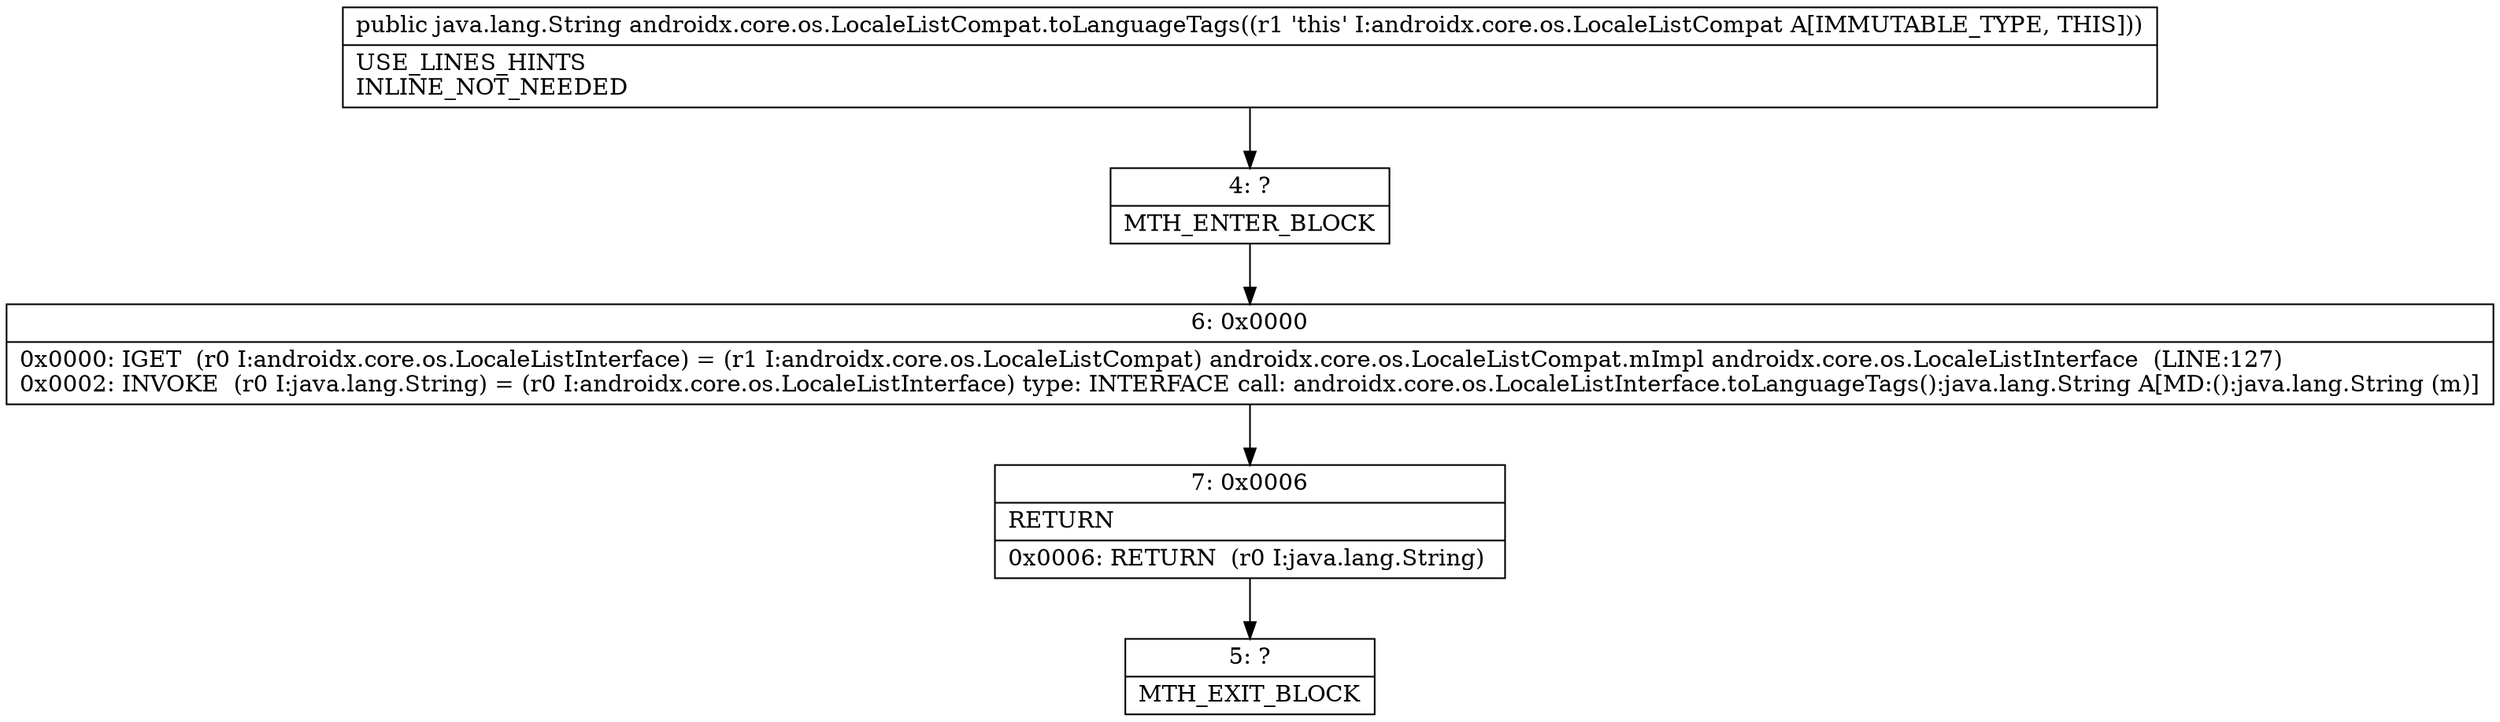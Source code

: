 digraph "CFG forandroidx.core.os.LocaleListCompat.toLanguageTags()Ljava\/lang\/String;" {
Node_4 [shape=record,label="{4\:\ ?|MTH_ENTER_BLOCK\l}"];
Node_6 [shape=record,label="{6\:\ 0x0000|0x0000: IGET  (r0 I:androidx.core.os.LocaleListInterface) = (r1 I:androidx.core.os.LocaleListCompat) androidx.core.os.LocaleListCompat.mImpl androidx.core.os.LocaleListInterface  (LINE:127)\l0x0002: INVOKE  (r0 I:java.lang.String) = (r0 I:androidx.core.os.LocaleListInterface) type: INTERFACE call: androidx.core.os.LocaleListInterface.toLanguageTags():java.lang.String A[MD:():java.lang.String (m)]\l}"];
Node_7 [shape=record,label="{7\:\ 0x0006|RETURN\l|0x0006: RETURN  (r0 I:java.lang.String) \l}"];
Node_5 [shape=record,label="{5\:\ ?|MTH_EXIT_BLOCK\l}"];
MethodNode[shape=record,label="{public java.lang.String androidx.core.os.LocaleListCompat.toLanguageTags((r1 'this' I:androidx.core.os.LocaleListCompat A[IMMUTABLE_TYPE, THIS]))  | USE_LINES_HINTS\lINLINE_NOT_NEEDED\l}"];
MethodNode -> Node_4;Node_4 -> Node_6;
Node_6 -> Node_7;
Node_7 -> Node_5;
}

